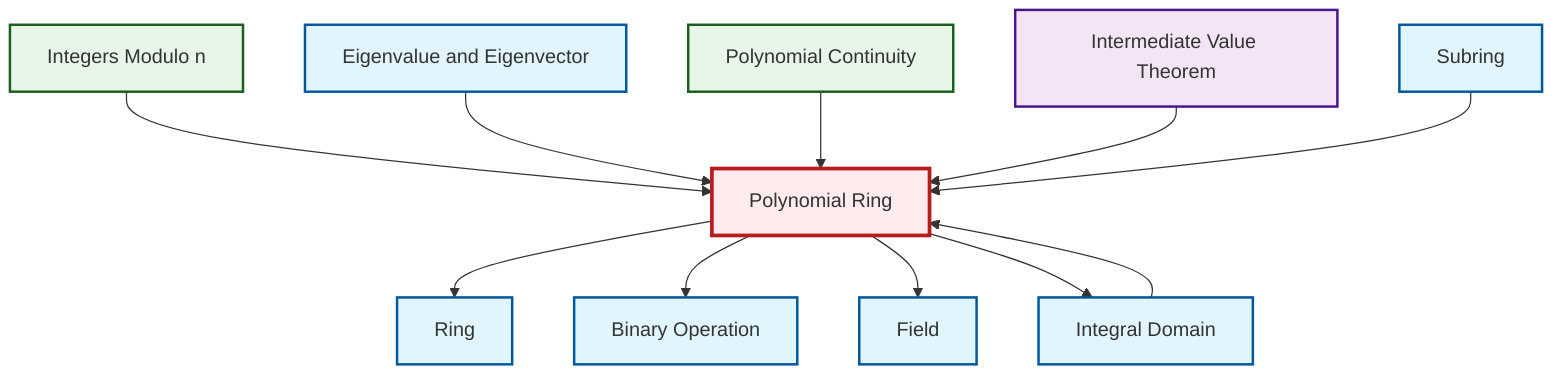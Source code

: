 graph TD
    classDef definition fill:#e1f5fe,stroke:#01579b,stroke-width:2px
    classDef theorem fill:#f3e5f5,stroke:#4a148c,stroke-width:2px
    classDef axiom fill:#fff3e0,stroke:#e65100,stroke-width:2px
    classDef example fill:#e8f5e9,stroke:#1b5e20,stroke-width:2px
    classDef current fill:#ffebee,stroke:#b71c1c,stroke-width:3px
    def-polynomial-ring["Polynomial Ring"]:::definition
    ex-polynomial-continuity["Polynomial Continuity"]:::example
    ex-quotient-integers-mod-n["Integers Modulo n"]:::example
    def-field["Field"]:::definition
    def-integral-domain["Integral Domain"]:::definition
    thm-intermediate-value["Intermediate Value Theorem"]:::theorem
    def-binary-operation["Binary Operation"]:::definition
    def-eigenvalue-eigenvector["Eigenvalue and Eigenvector"]:::definition
    def-ring["Ring"]:::definition
    def-subring["Subring"]:::definition
    ex-quotient-integers-mod-n --> def-polynomial-ring
    def-eigenvalue-eigenvector --> def-polynomial-ring
    ex-polynomial-continuity --> def-polynomial-ring
    def-polynomial-ring --> def-ring
    def-polynomial-ring --> def-binary-operation
    def-polynomial-ring --> def-field
    def-polynomial-ring --> def-integral-domain
    thm-intermediate-value --> def-polynomial-ring
    def-subring --> def-polynomial-ring
    def-integral-domain --> def-polynomial-ring
    class def-polynomial-ring current
